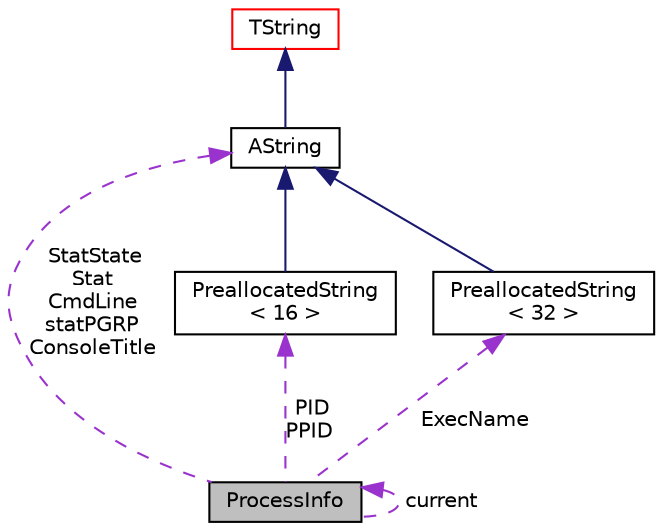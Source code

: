 digraph "ProcessInfo"
{
  edge [fontname="Helvetica",fontsize="10",labelfontname="Helvetica",labelfontsize="10"];
  node [fontname="Helvetica",fontsize="10",shape=record];
  Node1 [label="ProcessInfo",height=0.2,width=0.4,color="black", fillcolor="grey75", style="filled", fontcolor="black"];
  Node1 -> Node1 [dir="back",color="darkorchid3",fontsize="10",style="dashed",label=" current" ,fontname="Helvetica"];
  Node2 -> Node1 [dir="back",color="darkorchid3",fontsize="10",style="dashed",label=" PID\nPPID" ,fontname="Helvetica"];
  Node2 [label="PreallocatedString\l\< 16 \>",height=0.2,width=0.4,color="black", fillcolor="white", style="filled",URL="$classaworx_1_1lib_1_1strings_1_1PreallocatedString.html"];
  Node3 -> Node2 [dir="back",color="midnightblue",fontsize="10",style="solid",fontname="Helvetica"];
  Node3 [label="AString",height=0.2,width=0.4,color="black", fillcolor="white", style="filled",URL="$classaworx_1_1lib_1_1strings_1_1AString.html"];
  Node4 -> Node3 [dir="back",color="midnightblue",fontsize="10",style="solid",fontname="Helvetica"];
  Node4 [label="TString",height=0.2,width=0.4,color="red", fillcolor="white", style="filled",URL="$classaworx_1_1lib_1_1strings_1_1TString.html"];
  Node3 -> Node1 [dir="back",color="darkorchid3",fontsize="10",style="dashed",label=" StatState\nStat\nCmdLine\nstatPGRP\nConsoleTitle" ,fontname="Helvetica"];
  Node5 -> Node1 [dir="back",color="darkorchid3",fontsize="10",style="dashed",label=" ExecName" ,fontname="Helvetica"];
  Node5 [label="PreallocatedString\l\< 32 \>",height=0.2,width=0.4,color="black", fillcolor="white", style="filled",URL="$classaworx_1_1lib_1_1strings_1_1PreallocatedString.html"];
  Node3 -> Node5 [dir="back",color="midnightblue",fontsize="10",style="solid",fontname="Helvetica"];
}
